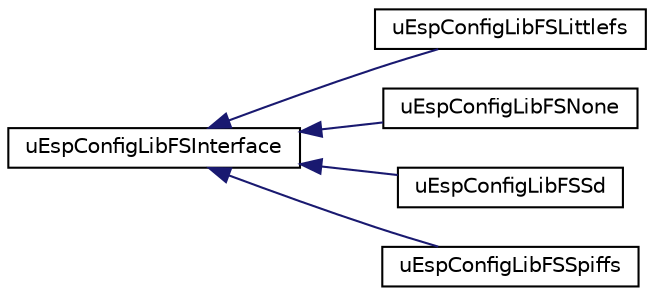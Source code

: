digraph "Graphical Class Hierarchy"
{
 // LATEX_PDF_SIZE
  edge [fontname="Helvetica",fontsize="10",labelfontname="Helvetica",labelfontsize="10"];
  node [fontname="Helvetica",fontsize="10",shape=record];
  rankdir="LR";
  Node0 [label="uEspConfigLibFSInterface",height=0.2,width=0.4,color="black", fillcolor="white", style="filled",URL="$classuEspConfigLibFSInterface.html",tooltip="The deffinitive ESP32 and ESP8266 configuration Arduino library, uEspConfigLib - FileSystem interface..."];
  Node0 -> Node1 [dir="back",color="midnightblue",fontsize="10",style="solid",fontname="Helvetica"];
  Node1 [label="uEspConfigLibFSLittlefs",height=0.2,width=0.4,color="black", fillcolor="white", style="filled",URL="$classuEspConfigLibFSLittlefs.html",tooltip="The deffinitive ESP32 and ESP8266 configuration Arduino library, uEspConfigLib - Littlefs FileSystem ..."];
  Node0 -> Node2 [dir="back",color="midnightblue",fontsize="10",style="solid",fontname="Helvetica"];
  Node2 [label="uEspConfigLibFSNone",height=0.2,width=0.4,color="black", fillcolor="white", style="filled",URL="$classuEspConfigLibFSNone.html",tooltip="The deffinitive ESP32 and ESP8266 configuration Arduino library, uEspConfigLib - NO FileSystem interf..."];
  Node0 -> Node3 [dir="back",color="midnightblue",fontsize="10",style="solid",fontname="Helvetica"];
  Node3 [label="uEspConfigLibFSSd",height=0.2,width=0.4,color="black", fillcolor="white", style="filled",URL="$classuEspConfigLibFSSd.html",tooltip="The deffinitive ESP32 and ESP8266 configuration Arduino library, uEspConfigLib - SD-card FileSystem i..."];
  Node0 -> Node4 [dir="back",color="midnightblue",fontsize="10",style="solid",fontname="Helvetica"];
  Node4 [label="uEspConfigLibFSSpiffs",height=0.2,width=0.4,color="black", fillcolor="white", style="filled",URL="$classuEspConfigLibFSSpiffs.html",tooltip="The deffinitive ESP32 and ESP8266 configuration Arduino library, uEspConfigLib - SPIFFS FileSystem in..."];
}
